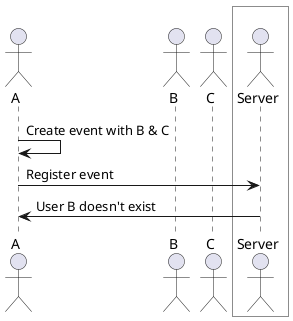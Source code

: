 @startuml

actor A
actor B
actor C
box " " #White
	actor Server
end box

A -> A : Create event with B & C
A -> Server : Register event
Server -> A : User B doesn't exist

@enduml